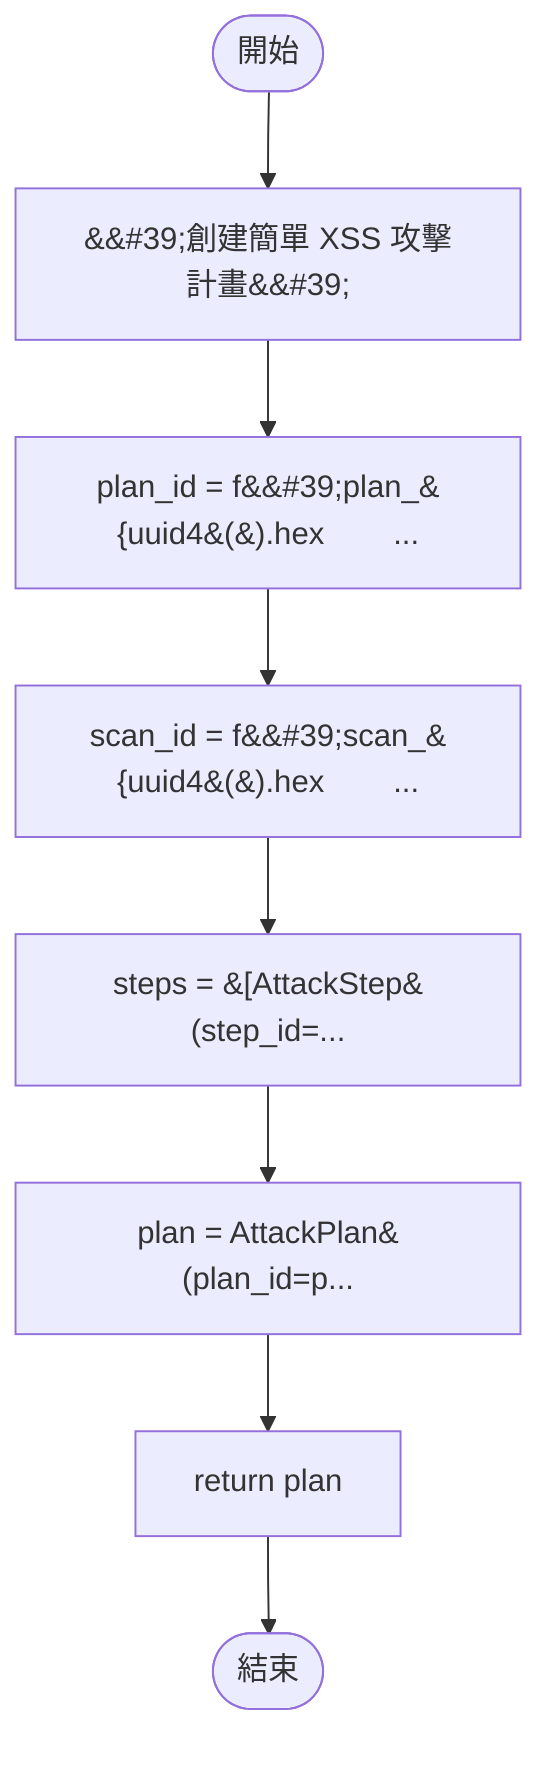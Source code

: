flowchart TB
    n1([開始])
    n2([結束])
    n3[&amp;&#35;39;創建簡單 XSS 攻擊計畫&amp;&#35;39;]
    n4[plan_id = f&amp;&#35;39;plan_&#123;uuid4&#40;&#41;.hex&#9...]
    n5[scan_id = f&amp;&#35;39;scan_&#123;uuid4&#40;&#41;.hex&#9...]
    n6[steps = &#91;AttackStep&#40;step_id=...]
    n7[plan = AttackPlan&#40;plan_id=p...]
    n8[return plan]
    n1 --> n3
    n3 --> n4
    n4 --> n5
    n5 --> n6
    n6 --> n7
    n7 --> n8
    n8 --> n2